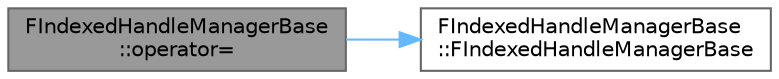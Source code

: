 digraph "FIndexedHandleManagerBase::operator="
{
 // INTERACTIVE_SVG=YES
 // LATEX_PDF_SIZE
  bgcolor="transparent";
  edge [fontname=Helvetica,fontsize=10,labelfontname=Helvetica,labelfontsize=10];
  node [fontname=Helvetica,fontsize=10,shape=box,height=0.2,width=0.4];
  rankdir="LR";
  Node1 [id="Node000001",label="FIndexedHandleManagerBase\l::operator=",height=0.2,width=0.4,color="gray40", fillcolor="grey60", style="filled", fontcolor="black",tooltip=" "];
  Node1 -> Node2 [id="edge1_Node000001_Node000002",color="steelblue1",style="solid",tooltip=" "];
  Node2 [id="Node000002",label="FIndexedHandleManagerBase\l::FIndexedHandleManagerBase",height=0.2,width=0.4,color="grey40", fillcolor="white", style="filled",URL="$d2/d5b/structFIndexedHandleManagerBase.html#a50125f8c6c80ce9ed319ab09f3c93a49",tooltip=" "];
}

